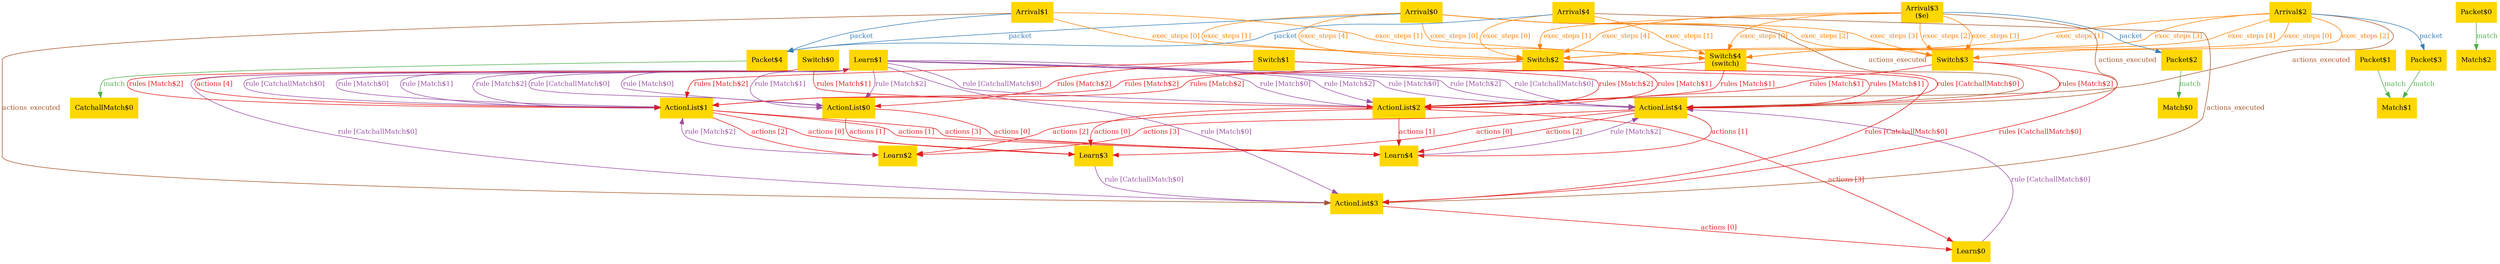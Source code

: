 digraph "graph" {
graph [fontsize=12]
node [fontsize=12]
edge [fontsize=12]
rankdir=TB;
"N16" -> "N10" [uuid = "<ActionList0, 0, Learn4>", color = "#e41a1c", fontcolor = "#e41a1c", style = "solid", label = "actions [0]", dir = "forward", weight = "1"]
"N16" -> "N13" [uuid = "<ActionList0, 1, Learn3>", color = "#e41a1c", fontcolor = "#e41a1c", style = "solid", label = "actions [1]", dir = "forward", weight = "1"]
"N15" -> "N13" [uuid = "<ActionList1, 0, Learn3>", color = "#e41a1c", fontcolor = "#e41a1c", style = "solid", label = "actions [0]", dir = "forward", weight = "1"]
"N15" -> "N10" [uuid = "<ActionList1, 1, Learn4>", color = "#e41a1c", fontcolor = "#e41a1c", style = "solid", label = "actions [1]", dir = "forward", weight = "1"]
"N15" -> "N9" [uuid = "<ActionList1, 2, Learn2>", color = "#e41a1c", fontcolor = "#e41a1c", style = "solid", label = "actions [2]", dir = "forward", weight = "1"]
"N15" -> "N10" [uuid = "<ActionList1, 3, Learn4>", color = "#e41a1c", fontcolor = "#e41a1c", style = "solid", label = "actions [3]", dir = "forward", weight = "1"]
"N18" -> "N15" [uuid = "<ActionList1, 4, Learn1>", color = "#e41a1c", fontcolor = "#e41a1c", style = "solid", label = "actions [4]", dir = "back", weight = "1"]
"N17" -> "N13" [uuid = "<ActionList2, 0, Learn3>", color = "#e41a1c", fontcolor = "#e41a1c", style = "solid", label = "actions [0]", dir = "forward", weight = "1"]
"N17" -> "N10" [uuid = "<ActionList2, 1, Learn4>", color = "#e41a1c", fontcolor = "#e41a1c", style = "solid", label = "actions [1]", dir = "forward", weight = "1"]
"N17" -> "N9" [uuid = "<ActionList2, 2, Learn2>", color = "#e41a1c", fontcolor = "#e41a1c", style = "solid", label = "actions [2]", dir = "forward", weight = "1"]
"N17" -> "N11" [uuid = "<ActionList2, 3, Learn0>", color = "#e41a1c", fontcolor = "#e41a1c", style = "solid", label = "actions [3]", dir = "forward", weight = "1"]
"N12" -> "N11" [uuid = "<ActionList3, 0, Learn0>", color = "#e41a1c", fontcolor = "#e41a1c", style = "solid", label = "actions [0]", dir = "forward", weight = "1"]
"N14" -> "N13" [uuid = "<ActionList4, 0, Learn3>", color = "#e41a1c", fontcolor = "#e41a1c", style = "solid", label = "actions [0]", dir = "forward", weight = "1"]
"N14" -> "N10" [uuid = "<ActionList4, 1, Learn4>", color = "#e41a1c", fontcolor = "#e41a1c", style = "solid", label = "actions [1]", dir = "forward", weight = "1"]
"N14" -> "N10" [uuid = "<ActionList4, 2, Learn4>", color = "#e41a1c", fontcolor = "#e41a1c", style = "solid", label = "actions [2]", dir = "forward", weight = "1"]
"N14" -> "N9" [uuid = "<ActionList4, 3, Learn2>", color = "#e41a1c", fontcolor = "#e41a1c", style = "solid", label = "actions [3]", dir = "forward", weight = "1"]
"N22" -> "N14" [uuid = "<Arrival0, ActionList4>", color = "#a65628", fontcolor = "#a65628", style = "solid", label = "actions_executed", dir = "forward", weight = "1"]
"N23" -> "N12" [uuid = "<Arrival1, ActionList3>", color = "#a65628", fontcolor = "#a65628", style = "solid", label = "actions_executed", dir = "forward", weight = "1"]
"N24" -> "N17" [uuid = "<Arrival2, ActionList2>", color = "#a65628", fontcolor = "#a65628", style = "solid", label = "actions_executed", dir = "forward", weight = "1"]
"N25" -> "N14" [uuid = "<Arrival3, ActionList4>", color = "#a65628", fontcolor = "#a65628", style = "solid", label = "actions_executed", dir = "forward", weight = "1"]
"N26" -> "N12" [uuid = "<Arrival4, ActionList3>", color = "#a65628", fontcolor = "#a65628", style = "solid", label = "actions_executed", dir = "forward", weight = "1"]
"N22" -> "N19" [uuid = "<Arrival0, 0, Switch4>", color = "#ff7f00", fontcolor = "#ff7f00", style = "solid", label = "exec_steps [0]", dir = "forward", weight = "1"]
"N22" -> "N20" [uuid = "<Arrival0, 1, Switch2>", color = "#ff7f00", fontcolor = "#ff7f00", style = "solid", label = "exec_steps [1]", dir = "forward", weight = "1"]
"N22" -> "N21" [uuid = "<Arrival0, 2, Switch3>", color = "#ff7f00", fontcolor = "#ff7f00", style = "solid", label = "exec_steps [2]", dir = "forward", weight = "1"]
"N22" -> "N21" [uuid = "<Arrival0, 3, Switch3>", color = "#ff7f00", fontcolor = "#ff7f00", style = "solid", label = "exec_steps [3]", dir = "forward", weight = "1"]
"N22" -> "N20" [uuid = "<Arrival0, 4, Switch2>", color = "#ff7f00", fontcolor = "#ff7f00", style = "solid", label = "exec_steps [4]", dir = "forward", weight = "1"]
"N23" -> "N20" [uuid = "<Arrival1, 0, Switch2>", color = "#ff7f00", fontcolor = "#ff7f00", style = "solid", label = "exec_steps [0]", dir = "forward", weight = "1"]
"N23" -> "N19" [uuid = "<Arrival1, 1, Switch4>", color = "#ff7f00", fontcolor = "#ff7f00", style = "solid", label = "exec_steps [1]", dir = "forward", weight = "1"]
"N24" -> "N19" [uuid = "<Arrival2, 0, Switch4>", color = "#ff7f00", fontcolor = "#ff7f00", style = "solid", label = "exec_steps [0]", dir = "forward", weight = "1"]
"N24" -> "N20" [uuid = "<Arrival2, 1, Switch2>", color = "#ff7f00", fontcolor = "#ff7f00", style = "solid", label = "exec_steps [1]", dir = "forward", weight = "1"]
"N24" -> "N21" [uuid = "<Arrival2, 2, Switch3>", color = "#ff7f00", fontcolor = "#ff7f00", style = "solid", label = "exec_steps [2]", dir = "forward", weight = "1"]
"N24" -> "N20" [uuid = "<Arrival2, 3, Switch2>", color = "#ff7f00", fontcolor = "#ff7f00", style = "solid", label = "exec_steps [3]", dir = "forward", weight = "1"]
"N24" -> "N19" [uuid = "<Arrival2, 4, Switch4>", color = "#ff7f00", fontcolor = "#ff7f00", style = "solid", label = "exec_steps [4]", dir = "forward", weight = "1"]
"N25" -> "N19" [uuid = "<Arrival3, 0, Switch4>", color = "#ff7f00", fontcolor = "#ff7f00", style = "solid", label = "exec_steps [0]", dir = "forward", weight = "1"]
"N25" -> "N20" [uuid = "<Arrival3, 1, Switch2>", color = "#ff7f00", fontcolor = "#ff7f00", style = "solid", label = "exec_steps [1]", dir = "forward", weight = "1"]
"N25" -> "N21" [uuid = "<Arrival3, 2, Switch3>", color = "#ff7f00", fontcolor = "#ff7f00", style = "solid", label = "exec_steps [2]", dir = "forward", weight = "1"]
"N25" -> "N21" [uuid = "<Arrival3, 3, Switch3>", color = "#ff7f00", fontcolor = "#ff7f00", style = "solid", label = "exec_steps [3]", dir = "forward", weight = "1"]
"N25" -> "N20" [uuid = "<Arrival3, 4, Switch2>", color = "#ff7f00", fontcolor = "#ff7f00", style = "solid", label = "exec_steps [4]", dir = "forward", weight = "1"]
"N26" -> "N20" [uuid = "<Arrival4, 0, Switch2>", color = "#ff7f00", fontcolor = "#ff7f00", style = "solid", label = "exec_steps [0]", dir = "forward", weight = "1"]
"N26" -> "N19" [uuid = "<Arrival4, 1, Switch4>", color = "#ff7f00", fontcolor = "#ff7f00", style = "solid", label = "exec_steps [1]", dir = "forward", weight = "1"]
"N8" -> "N7" [uuid = "<Packet0, Match2>", color = "#4daf4a", fontcolor = "#4daf4a", style = "solid", label = "match", dir = "forward", weight = "1"]
"N6" -> "N4" [uuid = "<Packet1, Match1>", color = "#4daf4a", fontcolor = "#4daf4a", style = "solid", label = "match", dir = "forward", weight = "1"]
"N3" -> "N2" [uuid = "<Packet2, Match0>", color = "#4daf4a", fontcolor = "#4daf4a", style = "solid", label = "match", dir = "forward", weight = "1"]
"N5" -> "N4" [uuid = "<Packet3, Match1>", color = "#4daf4a", fontcolor = "#4daf4a", style = "solid", label = "match", dir = "forward", weight = "1"]
"N1" -> "N0" [uuid = "<Packet4, CatchallMatch>", color = "#4daf4a", fontcolor = "#4daf4a", style = "solid", label = "match", dir = "forward", weight = "1"]
"N22" -> "N1" [uuid = "<Arrival0, Packet4>", color = "#377eb8", fontcolor = "#377eb8", style = "solid", label = "packet", dir = "forward", weight = "1"]
"N23" -> "N1" [uuid = "<Arrival1, Packet4>", color = "#377eb8", fontcolor = "#377eb8", style = "solid", label = "packet", dir = "forward", weight = "1"]
"N24" -> "N5" [uuid = "<Arrival2, Packet3>", color = "#377eb8", fontcolor = "#377eb8", style = "solid", label = "packet", dir = "forward", weight = "1"]
"N25" -> "N3" [uuid = "<Arrival3, Packet2>", color = "#377eb8", fontcolor = "#377eb8", style = "solid", label = "packet", dir = "forward", weight = "1"]
"N26" -> "N1" [uuid = "<Arrival4, Packet4>", color = "#377eb8", fontcolor = "#377eb8", style = "solid", label = "packet", dir = "forward", weight = "1"]
"N14" -> "N11" [uuid = "<Learn0, CatchallMatch, ActionList4>", color = "#984ea3", fontcolor = "#984ea3", style = "solid", label = "rule [CatchallMatch$0]", dir = "back", weight = "1"]
"N18" -> "N16" [uuid = "<Learn1, CatchallMatch, ActionList0>", color = "#984ea3", fontcolor = "#984ea3", style = "solid", label = "rule [CatchallMatch$0]", dir = "forward", weight = "1"]
"N18" -> "N15" [uuid = "<Learn1, CatchallMatch, ActionList1>", color = "#984ea3", fontcolor = "#984ea3", style = "solid", label = "rule [CatchallMatch$0]", dir = "forward", weight = "1"]
"N18" -> "N17" [uuid = "<Learn1, CatchallMatch, ActionList2>", color = "#984ea3", fontcolor = "#984ea3", style = "solid", label = "rule [CatchallMatch$0]", dir = "forward", weight = "1"]
"N18" -> "N12" [uuid = "<Learn1, CatchallMatch, ActionList3>", color = "#984ea3", fontcolor = "#984ea3", style = "solid", label = "rule [CatchallMatch$0]", dir = "forward", weight = "1"]
"N18" -> "N14" [uuid = "<Learn1, CatchallMatch, ActionList4>", color = "#984ea3", fontcolor = "#984ea3", style = "solid", label = "rule [CatchallMatch$0]", dir = "forward", weight = "1"]
"N18" -> "N16" [uuid = "<Learn1, Match0, ActionList0>", color = "#984ea3", fontcolor = "#984ea3", style = "solid", label = "rule [Match$0]", dir = "forward", weight = "1"]
"N18" -> "N15" [uuid = "<Learn1, Match0, ActionList1>", color = "#984ea3", fontcolor = "#984ea3", style = "solid", label = "rule [Match$0]", dir = "forward", weight = "1"]
"N18" -> "N17" [uuid = "<Learn1, Match0, ActionList2>", color = "#984ea3", fontcolor = "#984ea3", style = "solid", label = "rule [Match$0]", dir = "forward", weight = "1"]
"N18" -> "N12" [uuid = "<Learn1, Match0, ActionList3>", color = "#984ea3", fontcolor = "#984ea3", style = "solid", label = "rule [Match$0]", dir = "forward", weight = "1"]
"N18" -> "N14" [uuid = "<Learn1, Match0, ActionList4>", color = "#984ea3", fontcolor = "#984ea3", style = "solid", label = "rule [Match$0]", dir = "forward", weight = "1"]
"N18" -> "N16" [uuid = "<Learn1, Match1, ActionList0>", color = "#984ea3", fontcolor = "#984ea3", style = "solid", label = "rule [Match$1]", dir = "forward", weight = "1"]
"N18" -> "N15" [uuid = "<Learn1, Match1, ActionList1>", color = "#984ea3", fontcolor = "#984ea3", style = "solid", label = "rule [Match$1]", dir = "forward", weight = "1"]
"N18" -> "N16" [uuid = "<Learn1, Match2, ActionList0>", color = "#984ea3", fontcolor = "#984ea3", style = "solid", label = "rule [Match$2]", dir = "forward", weight = "1"]
"N18" -> "N15" [uuid = "<Learn1, Match2, ActionList1>", color = "#984ea3", fontcolor = "#984ea3", style = "solid", label = "rule [Match$2]", dir = "forward", weight = "1"]
"N18" -> "N17" [uuid = "<Learn1, Match2, ActionList2>", color = "#984ea3", fontcolor = "#984ea3", style = "solid", label = "rule [Match$2]", dir = "forward", weight = "1"]
"N18" -> "N14" [uuid = "<Learn1, Match2, ActionList4>", color = "#984ea3", fontcolor = "#984ea3", style = "solid", label = "rule [Match$2]", dir = "forward", weight = "1"]
"N15" -> "N9" [uuid = "<Learn2, Match2, ActionList1>", color = "#984ea3", fontcolor = "#984ea3", style = "solid", label = "rule [Match$2]", dir = "back", weight = "1"]
"N13" -> "N12" [uuid = "<Learn3, CatchallMatch, ActionList3>", color = "#984ea3", fontcolor = "#984ea3", style = "solid", label = "rule [CatchallMatch$0]", dir = "forward", weight = "1"]
"N14" -> "N10" [uuid = "<Learn4, Match2, ActionList4>", color = "#984ea3", fontcolor = "#984ea3", style = "solid", label = "rule [Match$2]", dir = "back", weight = "1"]
"N27" -> "N17" [uuid = "<Switch0, Match1, ActionList2>", color = "#e41a1c", fontcolor = "#e41a1c", style = "solid", label = "rules [Match$1]", dir = "forward", weight = "1"]
"N27" -> "N15" [uuid = "<Switch0, Match2, ActionList1>", color = "#e41a1c", fontcolor = "#e41a1c", style = "solid", label = "rules [Match$2]", dir = "forward", weight = "1"]
"N28" -> "N14" [uuid = "<Switch1, Match1, ActionList4>", color = "#e41a1c", fontcolor = "#e41a1c", style = "solid", label = "rules [Match$1]", dir = "forward", weight = "1"]
"N28" -> "N16" [uuid = "<Switch1, Match2, ActionList0>", color = "#e41a1c", fontcolor = "#e41a1c", style = "solid", label = "rules [Match$2]", dir = "forward", weight = "1"]
"N28" -> "N15" [uuid = "<Switch1, Match2, ActionList1>", color = "#e41a1c", fontcolor = "#e41a1c", style = "solid", label = "rules [Match$2]", dir = "forward", weight = "1"]
"N28" -> "N17" [uuid = "<Switch1, Match2, ActionList2>", color = "#e41a1c", fontcolor = "#e41a1c", style = "solid", label = "rules [Match$2]", dir = "forward", weight = "1"]
"N20" -> "N12" [uuid = "<Switch2, CatchallMatch, ActionList3>", color = "#e41a1c", fontcolor = "#e41a1c", style = "solid", label = "rules [CatchallMatch$0]", dir = "forward", weight = "1"]
"N20" -> "N17" [uuid = "<Switch2, Match1, ActionList2>", color = "#e41a1c", fontcolor = "#e41a1c", style = "solid", label = "rules [Match$1]", dir = "forward", weight = "1"]
"N20" -> "N15" [uuid = "<Switch2, Match2, ActionList1>", color = "#e41a1c", fontcolor = "#e41a1c", style = "solid", label = "rules [Match$2]", dir = "forward", weight = "1"]
"N21" -> "N12" [uuid = "<Switch3, CatchallMatch, ActionList3>", color = "#e41a1c", fontcolor = "#e41a1c", style = "solid", label = "rules [CatchallMatch$0]", dir = "forward", weight = "1"]
"N21" -> "N17" [uuid = "<Switch3, Match1, ActionList2>", color = "#e41a1c", fontcolor = "#e41a1c", style = "solid", label = "rules [Match$1]", dir = "forward", weight = "1"]
"N21" -> "N14" [uuid = "<Switch3, Match2, ActionList4>", color = "#e41a1c", fontcolor = "#e41a1c", style = "solid", label = "rules [Match$2]", dir = "forward", weight = "1"]
"N19" -> "N14" [uuid = "<Switch4, CatchallMatch, ActionList4>", color = "#e41a1c", fontcolor = "#e41a1c", style = "solid", label = "rules [CatchallMatch$0]", dir = "forward", weight = "1"]
"N19" -> "N17" [uuid = "<Switch4, Match1, ActionList2>", color = "#e41a1c", fontcolor = "#e41a1c", style = "solid", label = "rules [Match$1]", dir = "forward", weight = "1"]
"N19" -> "N15" [uuid = "<Switch4, Match2, ActionList1>", color = "#e41a1c", fontcolor = "#e41a1c", style = "solid", label = "rules [Match$2]", dir = "forward", weight = "1"]
"N0" [uuid="CatchallMatch", label="CatchallMatch$0", color="#ffd700", fontcolor = "#000000", shape = "box", style = "filled, solid"]
"N1" [uuid="Packet4", label="Packet$4", color="#ffd700", fontcolor = "#000000", shape = "box", style = "filled, solid"]
"N2" [uuid="Match0", label="Match$0", color="#ffd700", fontcolor = "#000000", shape = "box", style = "filled, solid"]
"N3" [uuid="Packet2", label="Packet$2", color="#ffd700", fontcolor = "#000000", shape = "box", style = "filled, solid"]
"N4" [uuid="Match1", label="Match$1", color="#ffd700", fontcolor = "#000000", shape = "box", style = "filled, solid"]
"N5" [uuid="Packet3", label="Packet$3", color="#ffd700", fontcolor = "#000000", shape = "box", style = "filled, solid"]
"N6" [uuid="Packet1", label="Packet$1", color="#ffd700", fontcolor = "#000000", shape = "box", style = "filled, solid"]
"N7" [uuid="Match2", label="Match$2", color="#ffd700", fontcolor = "#000000", shape = "box", style = "filled, solid"]
"N8" [uuid="Packet0", label="Packet$0", color="#ffd700", fontcolor = "#000000", shape = "box", style = "filled, solid"]
"N9" [uuid="Learn2", label="Learn$2", color="#ffd700", fontcolor = "#000000", shape = "box", style = "filled, solid"]
"N10" [uuid="Learn4", label="Learn$4", color="#ffd700", fontcolor = "#000000", shape = "box", style = "filled, solid"]
"N11" [uuid="Learn0", label="Learn$0", color="#ffd700", fontcolor = "#000000", shape = "box", style = "filled, solid"]
"N12" [uuid="ActionList3", label="ActionList$3", color="#ffd700", fontcolor = "#000000", shape = "box", style = "filled, solid"]
"N13" [uuid="Learn3", label="Learn$3", color="#ffd700", fontcolor = "#000000", shape = "box", style = "filled, solid"]
"N14" [uuid="ActionList4", label="ActionList$4", color="#ffd700", fontcolor = "#000000", shape = "box", style = "filled, solid"]
"N15" [uuid="ActionList1", label="ActionList$1", color="#ffd700", fontcolor = "#000000", shape = "box", style = "filled, solid"]
"N16" [uuid="ActionList0", label="ActionList$0", color="#ffd700", fontcolor = "#000000", shape = "box", style = "filled, solid"]
"N17" [uuid="ActionList2", label="ActionList$2", color="#ffd700", fontcolor = "#000000", shape = "box", style = "filled, solid"]
"N18" [uuid="Learn1", label="Learn$1", color="#ffd700", fontcolor = "#000000", shape = "box", style = "filled, solid"]
"N19" [uuid="Switch4", label="Switch$4\n(switch)", color="#ffd700", fontcolor = "#000000", shape = "box", style = "filled, solid"]
"N20" [uuid="Switch2", label="Switch$2", color="#ffd700", fontcolor = "#000000", shape = "box", style = "filled, solid"]
"N21" [uuid="Switch3", label="Switch$3", color="#ffd700", fontcolor = "#000000", shape = "box", style = "filled, solid"]
"N22" [uuid="Arrival0", label="Arrival$0", color="#ffd700", fontcolor = "#000000", shape = "box", style = "filled, solid"]
"N23" [uuid="Arrival1", label="Arrival$1", color="#ffd700", fontcolor = "#000000", shape = "box", style = "filled, solid"]
"N24" [uuid="Arrival2", label="Arrival$2", color="#ffd700", fontcolor = "#000000", shape = "box", style = "filled, solid"]
"N25" [uuid="Arrival3", label="Arrival$3\n($e)", color="#ffd700", fontcolor = "#000000", shape = "box", style = "filled, solid"]
"N26" [uuid="Arrival4", label="Arrival$4", color="#ffd700", fontcolor = "#000000", shape = "box", style = "filled, solid"]
"N27" [uuid="Switch0", label="Switch$0", color="#ffd700", fontcolor = "#000000", shape = "box", style = "filled, solid"]
"N28" [uuid="Switch1", label="Switch$1", color="#ffd700", fontcolor = "#000000", shape = "box", style = "filled, solid"]
}

